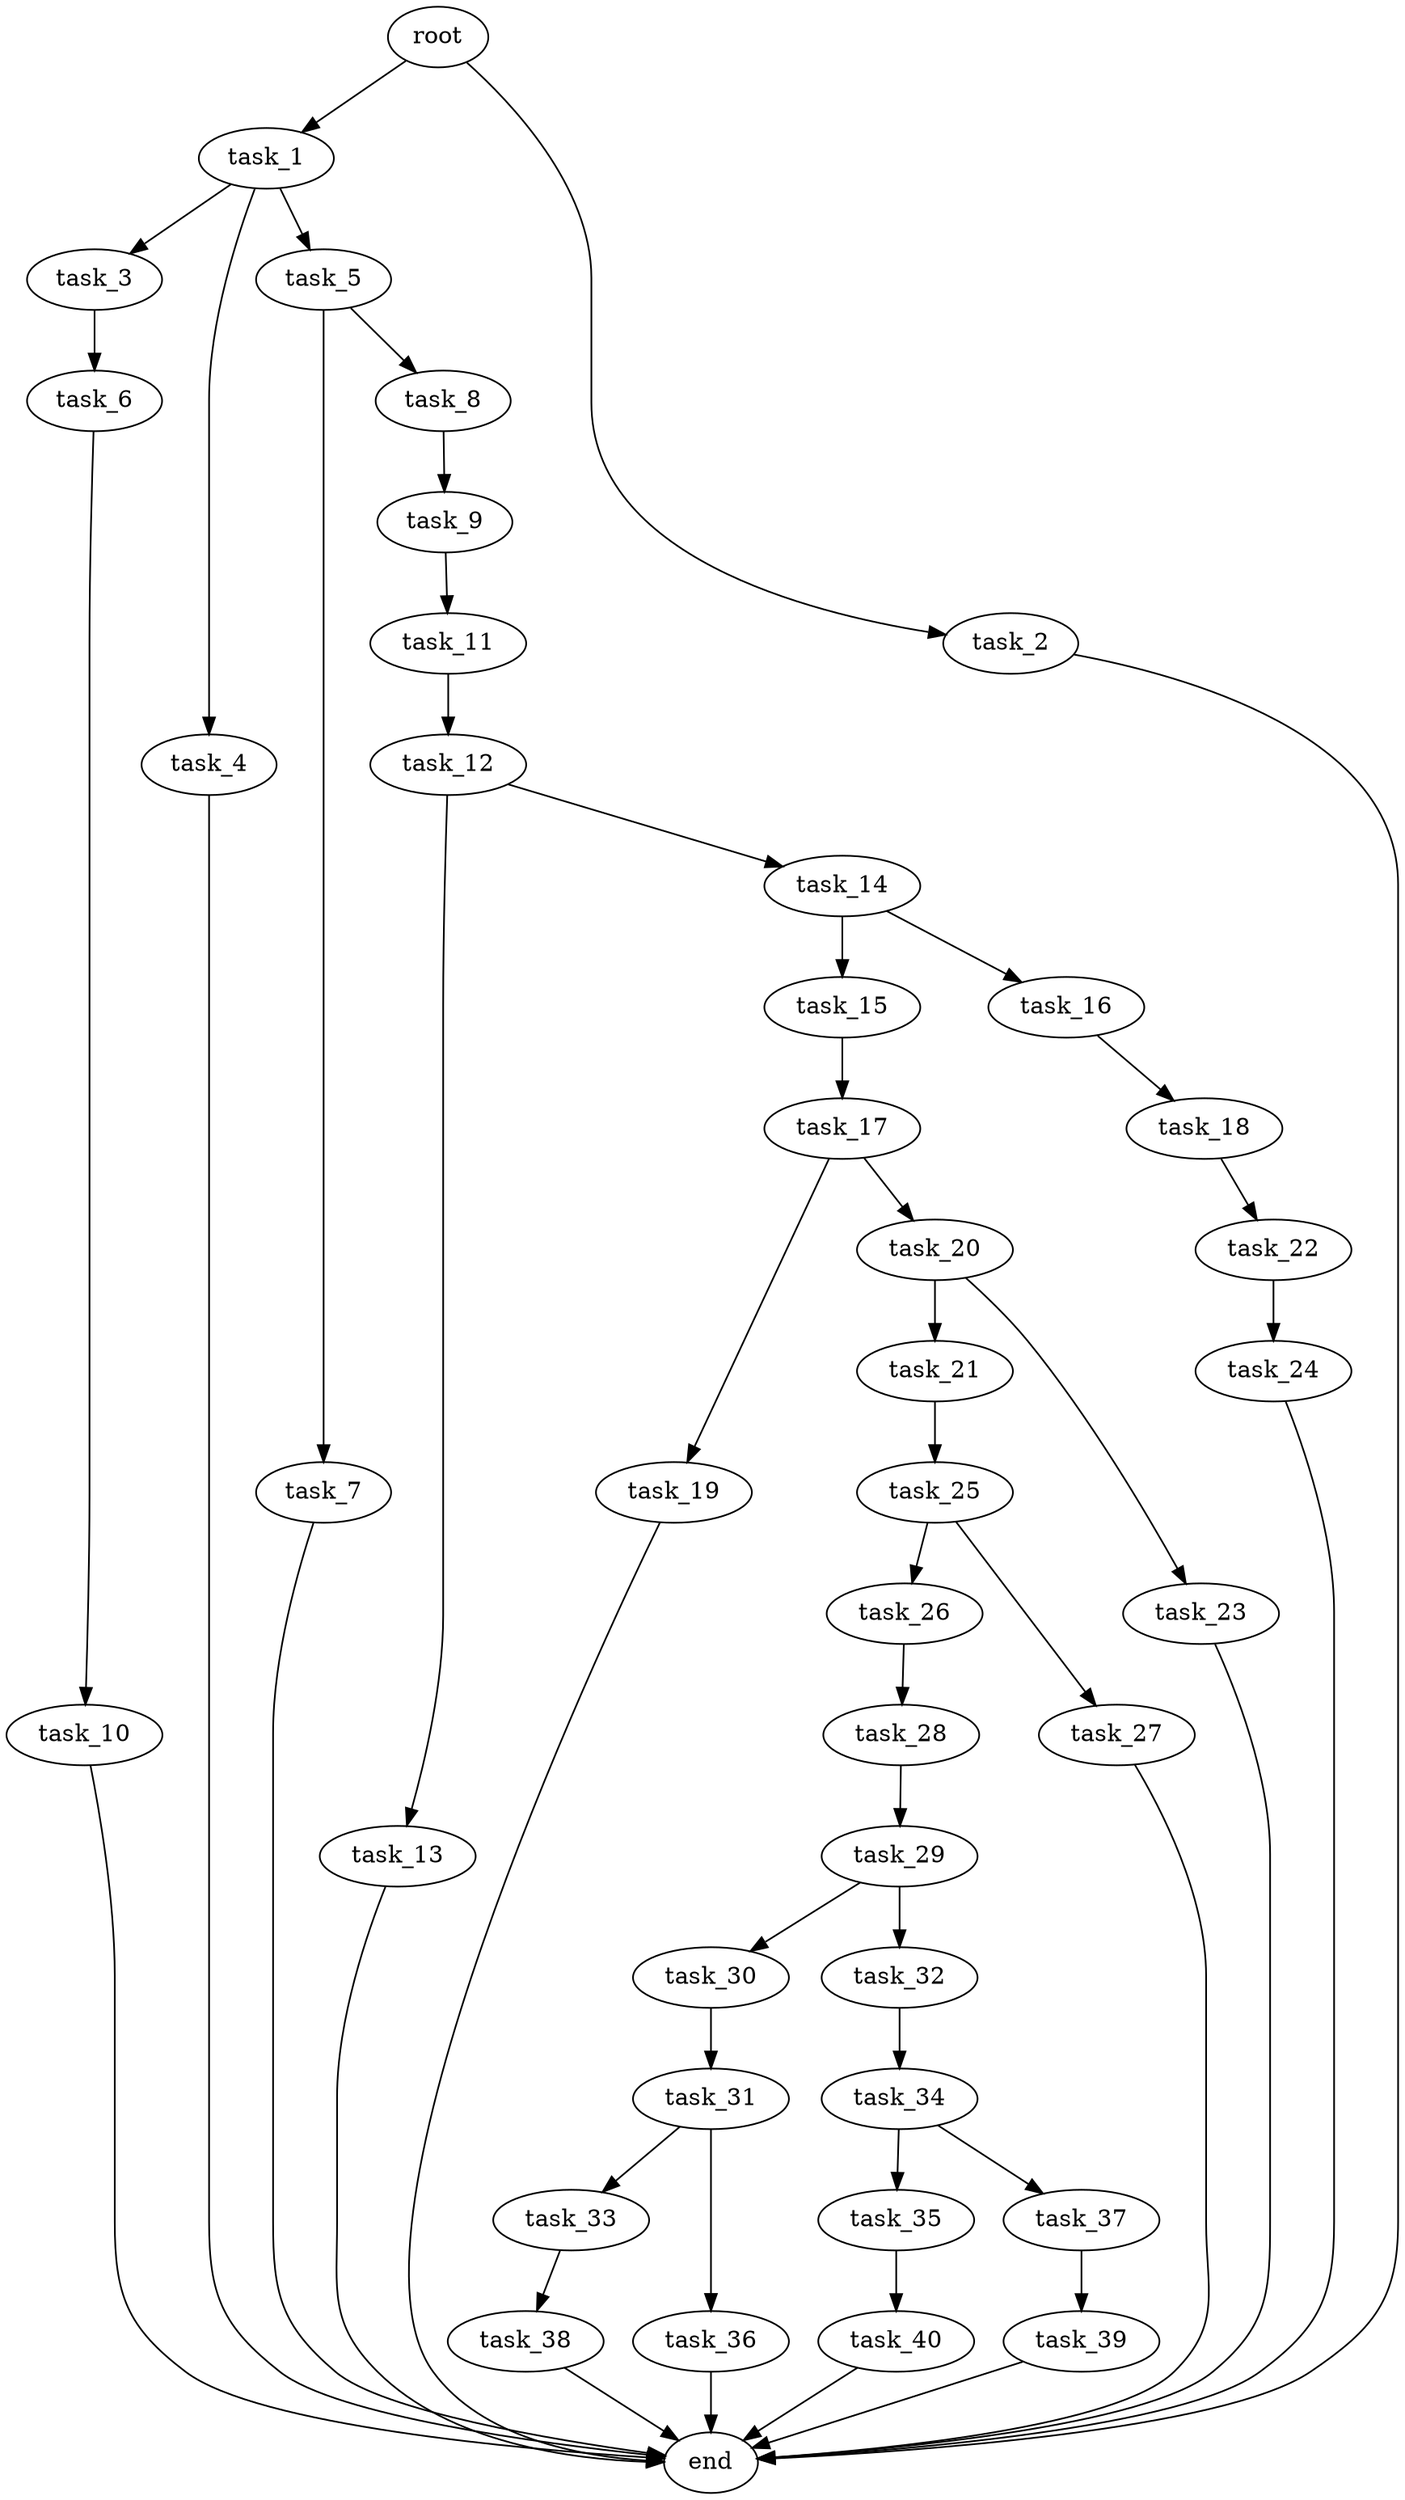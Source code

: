 digraph G {
  root [size="0.000000e+00"];
  task_1 [size="5.109771e+09"];
  task_2 [size="7.755405e+09"];
  task_3 [size="6.698173e+09"];
  task_4 [size="4.536279e+09"];
  task_5 [size="8.996615e+09"];
  task_6 [size="5.538444e+09"];
  task_7 [size="7.295833e+09"];
  task_8 [size="3.925563e+09"];
  task_9 [size="5.494191e+09"];
  task_10 [size="1.817343e+09"];
  task_11 [size="4.395926e+09"];
  task_12 [size="1.210177e+09"];
  task_13 [size="4.688256e+09"];
  task_14 [size="6.341560e+08"];
  task_15 [size="6.875141e+09"];
  task_16 [size="1.984014e+09"];
  task_17 [size="7.872329e+09"];
  task_18 [size="7.283306e+09"];
  task_19 [size="9.258024e+09"];
  task_20 [size="6.554305e+09"];
  task_21 [size="9.666236e+09"];
  task_22 [size="9.566953e+09"];
  task_23 [size="9.260945e+09"];
  task_24 [size="3.258900e+09"];
  task_25 [size="1.726266e+09"];
  task_26 [size="5.766904e+09"];
  task_27 [size="5.669179e+09"];
  task_28 [size="6.148477e+09"];
  task_29 [size="7.410205e+09"];
  task_30 [size="8.815706e+09"];
  task_31 [size="9.553464e+09"];
  task_32 [size="7.328318e+09"];
  task_33 [size="7.994230e+09"];
  task_34 [size="6.572814e+09"];
  task_35 [size="5.852182e+09"];
  task_36 [size="6.403935e+09"];
  task_37 [size="2.363484e+09"];
  task_38 [size="5.507039e+09"];
  task_39 [size="2.365311e+09"];
  task_40 [size="1.666472e+09"];
  end [size="0.000000e+00"];

  root -> task_1 [size="1.000000e-12"];
  root -> task_2 [size="1.000000e-12"];
  task_1 -> task_3 [size="6.698173e+08"];
  task_1 -> task_4 [size="4.536279e+08"];
  task_1 -> task_5 [size="8.996615e+08"];
  task_2 -> end [size="1.000000e-12"];
  task_3 -> task_6 [size="5.538444e+08"];
  task_4 -> end [size="1.000000e-12"];
  task_5 -> task_7 [size="7.295833e+08"];
  task_5 -> task_8 [size="3.925563e+08"];
  task_6 -> task_10 [size="1.817343e+08"];
  task_7 -> end [size="1.000000e-12"];
  task_8 -> task_9 [size="5.494191e+08"];
  task_9 -> task_11 [size="4.395926e+08"];
  task_10 -> end [size="1.000000e-12"];
  task_11 -> task_12 [size="1.210177e+08"];
  task_12 -> task_13 [size="4.688256e+08"];
  task_12 -> task_14 [size="6.341560e+07"];
  task_13 -> end [size="1.000000e-12"];
  task_14 -> task_15 [size="6.875141e+08"];
  task_14 -> task_16 [size="1.984014e+08"];
  task_15 -> task_17 [size="7.872329e+08"];
  task_16 -> task_18 [size="7.283306e+08"];
  task_17 -> task_19 [size="9.258024e+08"];
  task_17 -> task_20 [size="6.554305e+08"];
  task_18 -> task_22 [size="9.566953e+08"];
  task_19 -> end [size="1.000000e-12"];
  task_20 -> task_21 [size="9.666236e+08"];
  task_20 -> task_23 [size="9.260945e+08"];
  task_21 -> task_25 [size="1.726266e+08"];
  task_22 -> task_24 [size="3.258900e+08"];
  task_23 -> end [size="1.000000e-12"];
  task_24 -> end [size="1.000000e-12"];
  task_25 -> task_26 [size="5.766904e+08"];
  task_25 -> task_27 [size="5.669179e+08"];
  task_26 -> task_28 [size="6.148477e+08"];
  task_27 -> end [size="1.000000e-12"];
  task_28 -> task_29 [size="7.410205e+08"];
  task_29 -> task_30 [size="8.815706e+08"];
  task_29 -> task_32 [size="7.328318e+08"];
  task_30 -> task_31 [size="9.553464e+08"];
  task_31 -> task_33 [size="7.994230e+08"];
  task_31 -> task_36 [size="6.403935e+08"];
  task_32 -> task_34 [size="6.572814e+08"];
  task_33 -> task_38 [size="5.507039e+08"];
  task_34 -> task_35 [size="5.852182e+08"];
  task_34 -> task_37 [size="2.363484e+08"];
  task_35 -> task_40 [size="1.666472e+08"];
  task_36 -> end [size="1.000000e-12"];
  task_37 -> task_39 [size="2.365311e+08"];
  task_38 -> end [size="1.000000e-12"];
  task_39 -> end [size="1.000000e-12"];
  task_40 -> end [size="1.000000e-12"];
}
